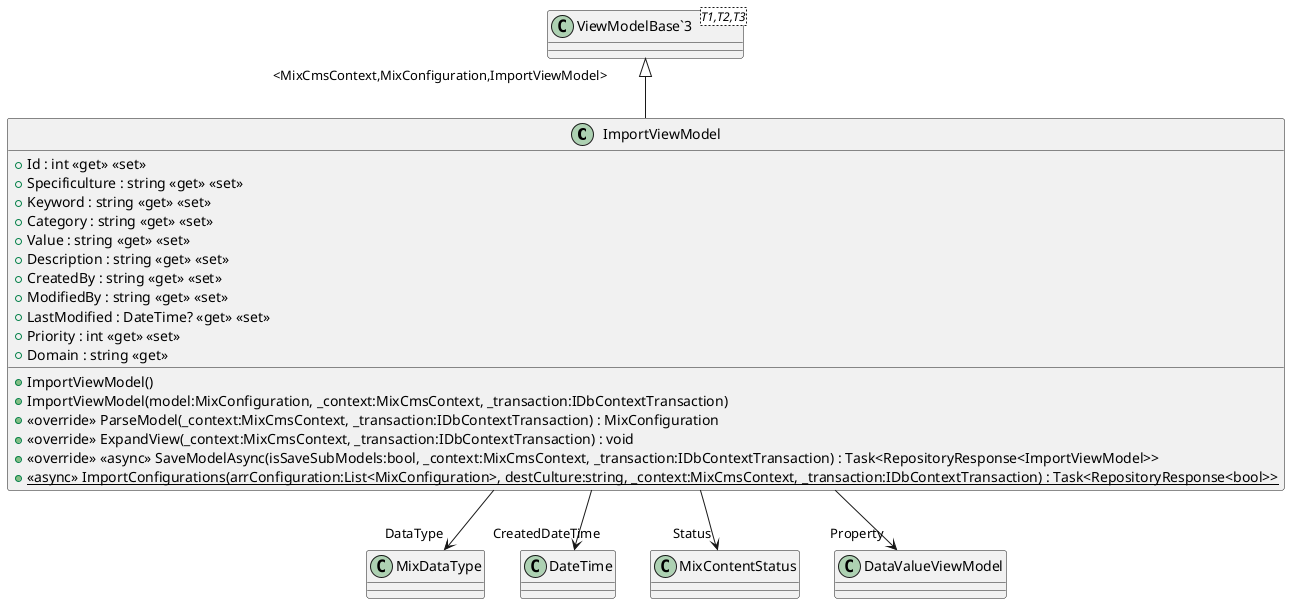 @startuml
class ImportViewModel {
    + Id : int <<get>> <<set>>
    + Specificulture : string <<get>> <<set>>
    + Keyword : string <<get>> <<set>>
    + Category : string <<get>> <<set>>
    + Value : string <<get>> <<set>>
    + Description : string <<get>> <<set>>
    + CreatedBy : string <<get>> <<set>>
    + ModifiedBy : string <<get>> <<set>>
    + LastModified : DateTime? <<get>> <<set>>
    + Priority : int <<get>> <<set>>
    + Domain : string <<get>>
    + ImportViewModel()
    + ImportViewModel(model:MixConfiguration, _context:MixCmsContext, _transaction:IDbContextTransaction)
    + <<override>> ParseModel(_context:MixCmsContext, _transaction:IDbContextTransaction) : MixConfiguration
    + <<override>> ExpandView(_context:MixCmsContext, _transaction:IDbContextTransaction) : void
    + <<override>> <<async>> SaveModelAsync(isSaveSubModels:bool, _context:MixCmsContext, _transaction:IDbContextTransaction) : Task<RepositoryResponse<ImportViewModel>>
    + {static} <<async>> ImportConfigurations(arrConfiguration:List<MixConfiguration>, destCulture:string, _context:MixCmsContext, _transaction:IDbContextTransaction) : Task<RepositoryResponse<bool>>
}
class "ViewModelBase`3"<T1,T2,T3> {
}
"ViewModelBase`3" "<MixCmsContext,MixConfiguration,ImportViewModel>" <|-- ImportViewModel
ImportViewModel --> "DataType" MixDataType
ImportViewModel --> "CreatedDateTime" DateTime
ImportViewModel --> "Status" MixContentStatus
ImportViewModel --> "Property" DataValueViewModel
@enduml
